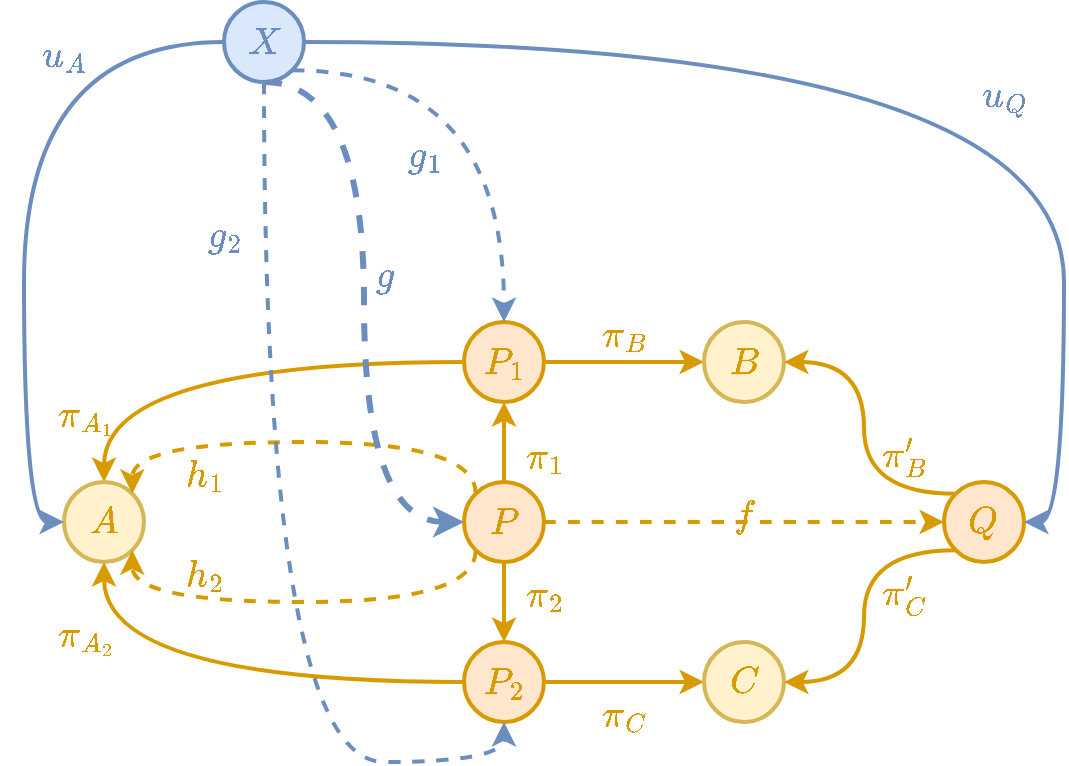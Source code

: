 <mxfile version="22.1.11" type="device">
  <diagram name="Page-1" id="3ognbXSng7ltKSvOxRZD">
    <mxGraphModel dx="1050" dy="635" grid="1" gridSize="10" guides="1" tooltips="1" connect="1" arrows="1" fold="1" page="1" pageScale="1" pageWidth="827" pageHeight="1169" math="1" shadow="0">
      <root>
        <mxCell id="0" />
        <mxCell id="1" parent="0" />
        <mxCell id="d3XYJ0kTGgPDI1fNx5ZZ-9" style="edgeStyle=orthogonalEdgeStyle;rounded=0;orthogonalLoop=1;jettySize=auto;html=1;entryX=0.5;entryY=0;entryDx=0;entryDy=0;curved=1;exitX=0;exitY=0.5;exitDx=0;exitDy=0;fillColor=#ffe6cc;strokeColor=#d79b00;strokeWidth=2;" parent="1" source="d3XYJ0kTGgPDI1fNx5ZZ-2" target="d3XYJ0kTGgPDI1fNx5ZZ-5" edge="1">
          <mxGeometry relative="1" as="geometry" />
        </mxCell>
        <mxCell id="d3XYJ0kTGgPDI1fNx5ZZ-16" value="&lt;font style=&quot;font-size: 16px;&quot;&gt;\(\pi_{A_1}\)&lt;/font&gt;" style="edgeLabel;html=1;align=center;verticalAlign=top;resizable=0;points=[];labelBackgroundColor=none;fontSize=10;fontColor=#D79B00;" parent="d3XYJ0kTGgPDI1fNx5ZZ-9" vertex="1" connectable="0">
          <mxGeometry x="-0.319" y="-2" relative="1" as="geometry">
            <mxPoint x="-108" y="12" as="offset" />
          </mxGeometry>
        </mxCell>
        <mxCell id="d3XYJ0kTGgPDI1fNx5ZZ-10" style="edgeStyle=orthogonalEdgeStyle;rounded=0;orthogonalLoop=1;jettySize=auto;html=1;exitX=1;exitY=0.5;exitDx=0;exitDy=0;entryX=0;entryY=0.5;entryDx=0;entryDy=0;curved=1;fillColor=#ffe6cc;strokeColor=#d79b00;strokeWidth=2;" parent="1" source="d3XYJ0kTGgPDI1fNx5ZZ-2" target="d3XYJ0kTGgPDI1fNx5ZZ-6" edge="1">
          <mxGeometry relative="1" as="geometry" />
        </mxCell>
        <mxCell id="d3XYJ0kTGgPDI1fNx5ZZ-12" style="edgeStyle=orthogonalEdgeStyle;rounded=0;orthogonalLoop=1;jettySize=auto;html=1;exitX=1;exitY=0.5;exitDx=0;exitDy=0;entryX=0;entryY=0.5;entryDx=0;entryDy=0;curved=1;fillColor=#ffe6cc;strokeColor=#d79b00;strokeWidth=2;" parent="1" source="4VmKUjLTyp0WvEaDqI3_-2" target="d3XYJ0kTGgPDI1fNx5ZZ-8" edge="1">
          <mxGeometry relative="1" as="geometry" />
        </mxCell>
        <mxCell id="d3XYJ0kTGgPDI1fNx5ZZ-25" style="edgeStyle=orthogonalEdgeStyle;rounded=0;orthogonalLoop=1;jettySize=auto;html=1;exitX=1;exitY=0.5;exitDx=0;exitDy=0;entryX=0;entryY=0.5;entryDx=0;entryDy=0;curved=1;dashed=1;fillColor=#ffe6cc;strokeColor=#d79b00;strokeWidth=2;" parent="1" source="4VmKUjLTyp0WvEaDqI3_-3" target="d3XYJ0kTGgPDI1fNx5ZZ-20" edge="1">
          <mxGeometry relative="1" as="geometry" />
        </mxCell>
        <mxCell id="d3XYJ0kTGgPDI1fNx5ZZ-2" value="&lt;span style=&quot;font-size: 16px;&quot;&gt;\(P_1\)&lt;/span&gt;" style="ellipse;whiteSpace=wrap;html=1;aspect=fixed;fillColor=#ffe6cc;strokeColor=#d79b00;fontColor=#D79B00;strokeWidth=2;" parent="1" vertex="1">
          <mxGeometry x="280" y="240" width="40" height="40" as="geometry" />
        </mxCell>
        <mxCell id="d3XYJ0kTGgPDI1fNx5ZZ-5" value="&lt;font style=&quot;font-size: 16px;&quot;&gt;\(A\)&lt;/font&gt;" style="ellipse;whiteSpace=wrap;html=1;aspect=fixed;fillColor=#fff2cc;strokeColor=#d6b656;fontColor=#D79B00;strokeWidth=2;" parent="1" vertex="1">
          <mxGeometry x="80" y="320" width="40" height="40" as="geometry" />
        </mxCell>
        <mxCell id="d3XYJ0kTGgPDI1fNx5ZZ-6" value="&lt;span style=&quot;font-size: 16px;&quot;&gt;\(B\)&lt;/span&gt;" style="ellipse;whiteSpace=wrap;html=1;aspect=fixed;fillColor=#fff2cc;strokeColor=#d6b656;fontColor=#D79B00;strokeWidth=2;" parent="1" vertex="1">
          <mxGeometry x="400" y="240" width="40" height="40" as="geometry" />
        </mxCell>
        <mxCell id="d3XYJ0kTGgPDI1fNx5ZZ-8" value="&lt;span style=&quot;font-size: 16px;&quot;&gt;\(C\)&lt;/span&gt;" style="ellipse;whiteSpace=wrap;html=1;aspect=fixed;fillColor=#fff2cc;strokeColor=#d6b656;fontColor=#D79B00;strokeWidth=2;" parent="1" vertex="1">
          <mxGeometry x="400" y="400" width="40" height="40" as="geometry" />
        </mxCell>
        <mxCell id="d3XYJ0kTGgPDI1fNx5ZZ-17" value="&lt;font style=&quot;font-size: 16px;&quot;&gt;\(\pi_B\)&lt;/font&gt;" style="edgeLabel;html=1;align=center;verticalAlign=top;resizable=0;points=[];labelBackgroundColor=none;fontSize=10;fontColor=#D79B00;" parent="1" vertex="1" connectable="0">
          <mxGeometry x="359.996" y="230.003" as="geometry" />
        </mxCell>
        <mxCell id="d3XYJ0kTGgPDI1fNx5ZZ-19" value="&lt;font style=&quot;font-size: 16px;&quot;&gt;\(\pi_C\)&lt;/font&gt;" style="edgeLabel;html=1;align=center;verticalAlign=top;resizable=0;points=[];labelBackgroundColor=none;fontSize=10;fontColor=#D79B00;" parent="1" vertex="1" connectable="0">
          <mxGeometry x="359.996" y="420.003" as="geometry" />
        </mxCell>
        <mxCell id="d3XYJ0kTGgPDI1fNx5ZZ-21" style="edgeStyle=orthogonalEdgeStyle;rounded=0;orthogonalLoop=1;jettySize=auto;html=1;exitX=0;exitY=0;exitDx=0;exitDy=0;entryX=1;entryY=0.5;entryDx=0;entryDy=0;curved=1;fillColor=#ffe6cc;strokeColor=#d79b00;strokeWidth=2;" parent="1" source="d3XYJ0kTGgPDI1fNx5ZZ-20" target="d3XYJ0kTGgPDI1fNx5ZZ-6" edge="1">
          <mxGeometry relative="1" as="geometry" />
        </mxCell>
        <mxCell id="d3XYJ0kTGgPDI1fNx5ZZ-22" style="edgeStyle=orthogonalEdgeStyle;rounded=0;orthogonalLoop=1;jettySize=auto;html=1;exitX=0;exitY=1;exitDx=0;exitDy=0;entryX=1;entryY=0.5;entryDx=0;entryDy=0;curved=1;fillColor=#ffe6cc;strokeColor=#d79b00;strokeWidth=2;" parent="1" source="d3XYJ0kTGgPDI1fNx5ZZ-20" target="d3XYJ0kTGgPDI1fNx5ZZ-8" edge="1">
          <mxGeometry relative="1" as="geometry" />
        </mxCell>
        <mxCell id="d3XYJ0kTGgPDI1fNx5ZZ-20" value="&lt;font style=&quot;font-size: 16px;&quot;&gt;\(Q\)&lt;/font&gt;" style="ellipse;whiteSpace=wrap;html=1;aspect=fixed;fillColor=#ffe6cc;strokeColor=#d79b00;fontColor=#D79B00;strokeWidth=2;" parent="1" vertex="1">
          <mxGeometry x="520" y="320" width="40" height="40" as="geometry" />
        </mxCell>
        <mxCell id="d3XYJ0kTGgPDI1fNx5ZZ-23" value="&lt;font style=&quot;font-size: 16px;&quot;&gt;\(\pi_B&#39;\)&lt;/font&gt;" style="edgeLabel;html=1;align=center;verticalAlign=top;resizable=0;points=[];labelBackgroundColor=none;fontSize=10;fontColor=#D79B00;" parent="1" vertex="1" connectable="0">
          <mxGeometry x="499.996" y="290.003" as="geometry" />
        </mxCell>
        <mxCell id="d3XYJ0kTGgPDI1fNx5ZZ-24" value="&lt;font style=&quot;font-size: 16px;&quot;&gt;\(\pi_C&#39;\)&lt;/font&gt;" style="edgeLabel;html=1;align=center;verticalAlign=top;resizable=0;points=[];labelBackgroundColor=none;fontSize=10;fontColor=#D79B00;" parent="1" vertex="1" connectable="0">
          <mxGeometry x="499.996" y="360.003" as="geometry" />
        </mxCell>
        <mxCell id="d3XYJ0kTGgPDI1fNx5ZZ-26" value="&lt;font style=&quot;font-size: 16px;&quot;&gt;\(f\)&lt;/font&gt;" style="edgeLabel;html=1;align=center;verticalAlign=top;resizable=0;points=[];labelBackgroundColor=none;fontSize=10;fontColor=#D79B00;" parent="1" vertex="1" connectable="0">
          <mxGeometry x="419.996" y="320.003" as="geometry" />
        </mxCell>
        <mxCell id="4VmKUjLTyp0WvEaDqI3_-2" value="&lt;span style=&quot;font-size: 16px;&quot;&gt;\(P_2\)&lt;/span&gt;" style="ellipse;whiteSpace=wrap;html=1;aspect=fixed;fillColor=#ffe6cc;strokeColor=#d79b00;fontColor=#D79B00;strokeWidth=2;" parent="1" vertex="1">
          <mxGeometry x="280" y="400" width="40" height="40" as="geometry" />
        </mxCell>
        <mxCell id="Ufv9uvRJ_b_GklaHuANO-2" style="edgeStyle=orthogonalEdgeStyle;curved=1;rounded=0;orthogonalLoop=1;jettySize=auto;html=1;exitX=0;exitY=0;exitDx=0;exitDy=0;entryX=1;entryY=0;entryDx=0;entryDy=0;fillColor=#ffe6cc;strokeColor=#d79b00;strokeWidth=2;dashed=1;" parent="1" source="4VmKUjLTyp0WvEaDqI3_-3" target="d3XYJ0kTGgPDI1fNx5ZZ-5" edge="1">
          <mxGeometry relative="1" as="geometry">
            <Array as="points">
              <mxPoint x="286" y="300" />
              <mxPoint x="114" y="300" />
            </Array>
          </mxGeometry>
        </mxCell>
        <mxCell id="Ufv9uvRJ_b_GklaHuANO-3" style="edgeStyle=orthogonalEdgeStyle;curved=1;rounded=0;orthogonalLoop=1;jettySize=auto;html=1;exitX=0;exitY=1;exitDx=0;exitDy=0;entryX=1;entryY=1;entryDx=0;entryDy=0;fillColor=#ffe6cc;strokeColor=#d79b00;strokeWidth=2;dashed=1;" parent="1" source="4VmKUjLTyp0WvEaDqI3_-3" target="d3XYJ0kTGgPDI1fNx5ZZ-5" edge="1">
          <mxGeometry relative="1" as="geometry">
            <Array as="points">
              <mxPoint x="286" y="380" />
              <mxPoint x="114" y="380" />
            </Array>
          </mxGeometry>
        </mxCell>
        <mxCell id="4VmKUjLTyp0WvEaDqI3_-3" value="&lt;span style=&quot;font-size: 16px;&quot;&gt;\(P\)&lt;/span&gt;" style="ellipse;whiteSpace=wrap;html=1;aspect=fixed;fillColor=#ffe6cc;strokeColor=#d79b00;fontColor=#D79B00;strokeWidth=2;" parent="1" vertex="1">
          <mxGeometry x="280" y="320" width="40" height="40" as="geometry" />
        </mxCell>
        <mxCell id="4VmKUjLTyp0WvEaDqI3_-5" style="edgeStyle=orthogonalEdgeStyle;rounded=0;orthogonalLoop=1;jettySize=auto;html=1;entryX=0.5;entryY=1;entryDx=0;entryDy=0;curved=1;exitX=0;exitY=0.5;exitDx=0;exitDy=0;fillColor=#ffe6cc;strokeColor=#d79b00;strokeWidth=2;" parent="1" source="4VmKUjLTyp0WvEaDqI3_-2" target="d3XYJ0kTGgPDI1fNx5ZZ-5" edge="1">
          <mxGeometry relative="1" as="geometry">
            <mxPoint x="210" y="270" as="sourcePoint" />
            <mxPoint x="130" y="350" as="targetPoint" />
          </mxGeometry>
        </mxCell>
        <mxCell id="4VmKUjLTyp0WvEaDqI3_-6" value="&lt;font style=&quot;font-size: 16px;&quot;&gt;\(\pi_{A_2}\)&lt;/font&gt;" style="edgeLabel;html=1;align=center;verticalAlign=top;resizable=0;points=[];labelBackgroundColor=none;fontSize=10;fontColor=#D79B00;" parent="4VmKUjLTyp0WvEaDqI3_-5" vertex="1" connectable="0">
          <mxGeometry x="-0.319" y="-2" relative="1" as="geometry">
            <mxPoint x="-108" y="-38" as="offset" />
          </mxGeometry>
        </mxCell>
        <mxCell id="4VmKUjLTyp0WvEaDqI3_-7" style="edgeStyle=orthogonalEdgeStyle;rounded=0;orthogonalLoop=1;jettySize=auto;html=1;entryX=0.5;entryY=1;entryDx=0;entryDy=0;curved=1;exitX=0.5;exitY=0;exitDx=0;exitDy=0;fillColor=#ffe6cc;strokeColor=#d79b00;strokeWidth=2;" parent="1" source="4VmKUjLTyp0WvEaDqI3_-3" target="d3XYJ0kTGgPDI1fNx5ZZ-2" edge="1">
          <mxGeometry relative="1" as="geometry">
            <mxPoint x="290" y="430" as="sourcePoint" />
            <mxPoint x="204" y="364" as="targetPoint" />
          </mxGeometry>
        </mxCell>
        <mxCell id="4VmKUjLTyp0WvEaDqI3_-8" value="&lt;font style=&quot;font-size: 16px;&quot;&gt;\(\pi_1\)&lt;/font&gt;" style="edgeLabel;html=1;align=center;verticalAlign=top;resizable=0;points=[];labelBackgroundColor=none;fontSize=10;fontColor=#D79B00;" parent="4VmKUjLTyp0WvEaDqI3_-7" vertex="1" connectable="0">
          <mxGeometry x="-0.319" y="-2" relative="1" as="geometry">
            <mxPoint x="18" y="-16" as="offset" />
          </mxGeometry>
        </mxCell>
        <mxCell id="4VmKUjLTyp0WvEaDqI3_-11" style="edgeStyle=orthogonalEdgeStyle;rounded=0;orthogonalLoop=1;jettySize=auto;html=1;entryX=0.5;entryY=0;entryDx=0;entryDy=0;curved=1;exitX=0.5;exitY=1;exitDx=0;exitDy=0;fillColor=#ffe6cc;strokeColor=#d79b00;strokeWidth=2;" parent="1" source="4VmKUjLTyp0WvEaDqI3_-3" target="4VmKUjLTyp0WvEaDqI3_-2" edge="1">
          <mxGeometry relative="1" as="geometry">
            <mxPoint x="310" y="330" as="sourcePoint" />
            <mxPoint x="310" y="290" as="targetPoint" />
          </mxGeometry>
        </mxCell>
        <mxCell id="4VmKUjLTyp0WvEaDqI3_-12" value="&lt;font style=&quot;font-size: 16px;&quot;&gt;\(\pi_2\)&lt;/font&gt;" style="edgeLabel;html=1;align=center;verticalAlign=top;resizable=0;points=[];labelBackgroundColor=none;fontSize=10;fontColor=#D79B00;" parent="4VmKUjLTyp0WvEaDqI3_-11" vertex="1" connectable="0">
          <mxGeometry x="-0.319" y="-2" relative="1" as="geometry">
            <mxPoint x="22" y="-14" as="offset" />
          </mxGeometry>
        </mxCell>
        <mxCell id="Ufv9uvRJ_b_GklaHuANO-4" value="&lt;font style=&quot;font-size: 16px;&quot;&gt;\(h_1\)&lt;/font&gt;" style="edgeLabel;html=1;align=center;verticalAlign=top;resizable=0;points=[];labelBackgroundColor=none;fontSize=10;fontColor=#D79B00;" parent="1" vertex="1" connectable="0">
          <mxGeometry x="150" y="300" as="geometry" />
        </mxCell>
        <mxCell id="Ufv9uvRJ_b_GklaHuANO-5" value="&lt;font style=&quot;font-size: 16px;&quot;&gt;\(h_2\)&lt;/font&gt;" style="edgeLabel;html=1;align=center;verticalAlign=top;resizable=0;points=[];labelBackgroundColor=none;fontSize=10;fontColor=#D79B00;" parent="1" vertex="1" connectable="0">
          <mxGeometry x="150" y="350" as="geometry" />
        </mxCell>
        <mxCell id="82XZTiOTKxkCbJXHI99B-2" style="edgeStyle=orthogonalEdgeStyle;curved=1;rounded=0;orthogonalLoop=1;jettySize=auto;html=1;exitX=0;exitY=0.5;exitDx=0;exitDy=0;entryX=0;entryY=0.5;entryDx=0;entryDy=0;fillColor=#dae8fc;strokeColor=#6c8ebf;strokeWidth=2;" edge="1" parent="1" source="82XZTiOTKxkCbJXHI99B-1" target="d3XYJ0kTGgPDI1fNx5ZZ-5">
          <mxGeometry relative="1" as="geometry" />
        </mxCell>
        <mxCell id="82XZTiOTKxkCbJXHI99B-3" style="edgeStyle=orthogonalEdgeStyle;curved=1;rounded=0;orthogonalLoop=1;jettySize=auto;html=1;exitX=1;exitY=0.5;exitDx=0;exitDy=0;entryX=1;entryY=0.5;entryDx=0;entryDy=0;fillColor=#dae8fc;strokeColor=#6c8ebf;strokeWidth=2;" edge="1" parent="1" source="82XZTiOTKxkCbJXHI99B-1" target="d3XYJ0kTGgPDI1fNx5ZZ-20">
          <mxGeometry relative="1" as="geometry" />
        </mxCell>
        <mxCell id="82XZTiOTKxkCbJXHI99B-6" style="edgeStyle=orthogonalEdgeStyle;curved=1;rounded=0;orthogonalLoop=1;jettySize=auto;html=1;exitX=1;exitY=1;exitDx=0;exitDy=0;entryX=0.5;entryY=0;entryDx=0;entryDy=0;fillColor=#dae8fc;strokeColor=#6c8ebf;strokeWidth=2;dashed=1;" edge="1" parent="1" source="82XZTiOTKxkCbJXHI99B-1" target="d3XYJ0kTGgPDI1fNx5ZZ-2">
          <mxGeometry relative="1" as="geometry" />
        </mxCell>
        <mxCell id="82XZTiOTKxkCbJXHI99B-9" style="edgeStyle=orthogonalEdgeStyle;curved=1;rounded=0;orthogonalLoop=1;jettySize=auto;html=1;exitX=0.5;exitY=1;exitDx=0;exitDy=0;entryX=0.5;entryY=1;entryDx=0;entryDy=0;fillColor=#dae8fc;strokeColor=#6c8ebf;strokeWidth=2;dashed=1;" edge="1" parent="1" source="82XZTiOTKxkCbJXHI99B-1" target="4VmKUjLTyp0WvEaDqI3_-2">
          <mxGeometry relative="1" as="geometry" />
        </mxCell>
        <mxCell id="82XZTiOTKxkCbJXHI99B-13" style="edgeStyle=orthogonalEdgeStyle;curved=1;rounded=0;orthogonalLoop=1;jettySize=auto;html=1;exitX=0.5;exitY=1;exitDx=0;exitDy=0;entryX=0;entryY=0.5;entryDx=0;entryDy=0;fillColor=#dae8fc;strokeColor=#6c8ebf;strokeWidth=3;dashed=1;" edge="1" parent="1" source="82XZTiOTKxkCbJXHI99B-1" target="4VmKUjLTyp0WvEaDqI3_-3">
          <mxGeometry relative="1" as="geometry">
            <Array as="points">
              <mxPoint x="230" y="120" />
              <mxPoint x="230" y="340" />
            </Array>
          </mxGeometry>
        </mxCell>
        <mxCell id="82XZTiOTKxkCbJXHI99B-1" value="&lt;span style=&quot;font-size: 16px;&quot;&gt;\(X\)&lt;/span&gt;" style="ellipse;whiteSpace=wrap;html=1;aspect=fixed;fillColor=#dae8fc;strokeColor=#6c8ebf;strokeWidth=2;fontColor=#6C8EBF;" vertex="1" parent="1">
          <mxGeometry x="160" y="80" width="40" height="40" as="geometry" />
        </mxCell>
        <mxCell id="82XZTiOTKxkCbJXHI99B-4" value="&lt;font style=&quot;font-size: 16px;&quot;&gt;\(u_A\)&lt;/font&gt;" style="edgeLabel;html=1;align=center;verticalAlign=top;resizable=0;points=[];labelBackgroundColor=none;fontSize=10;fontColor=#6C8EBF;" vertex="1" connectable="0" parent="1">
          <mxGeometry x="80" y="90" as="geometry" />
        </mxCell>
        <mxCell id="82XZTiOTKxkCbJXHI99B-5" value="&lt;font style=&quot;font-size: 16px;&quot;&gt;\(u_Q\)&lt;/font&gt;" style="edgeLabel;html=1;align=center;verticalAlign=top;resizable=0;points=[];labelBackgroundColor=none;fontSize=10;fontColor=#6C8EBF;" vertex="1" connectable="0" parent="1">
          <mxGeometry x="550" y="110" as="geometry" />
        </mxCell>
        <mxCell id="82XZTiOTKxkCbJXHI99B-11" value="&lt;font style=&quot;font-size: 16px;&quot;&gt;\(g_1\)&lt;/font&gt;" style="edgeLabel;html=1;align=center;verticalAlign=top;resizable=0;points=[];labelBackgroundColor=none;fontSize=10;fontColor=#6C8EBF;" vertex="1" connectable="0" parent="1">
          <mxGeometry x="260" y="140" as="geometry" />
        </mxCell>
        <mxCell id="82XZTiOTKxkCbJXHI99B-12" value="&lt;font style=&quot;font-size: 16px;&quot;&gt;\(g_2\)&lt;/font&gt;" style="edgeLabel;html=1;align=center;verticalAlign=top;resizable=0;points=[];labelBackgroundColor=none;fontSize=10;fontColor=#6C8EBF;" vertex="1" connectable="0" parent="1">
          <mxGeometry x="160" y="180" as="geometry" />
        </mxCell>
        <mxCell id="82XZTiOTKxkCbJXHI99B-14" value="&lt;font style=&quot;font-size: 16px;&quot;&gt;\(g\)&lt;/font&gt;" style="edgeLabel;html=1;align=center;verticalAlign=top;resizable=0;points=[];labelBackgroundColor=none;fontSize=10;fontColor=#6C8EBF;" vertex="1" connectable="0" parent="1">
          <mxGeometry x="240" y="200" as="geometry" />
        </mxCell>
      </root>
    </mxGraphModel>
  </diagram>
</mxfile>
